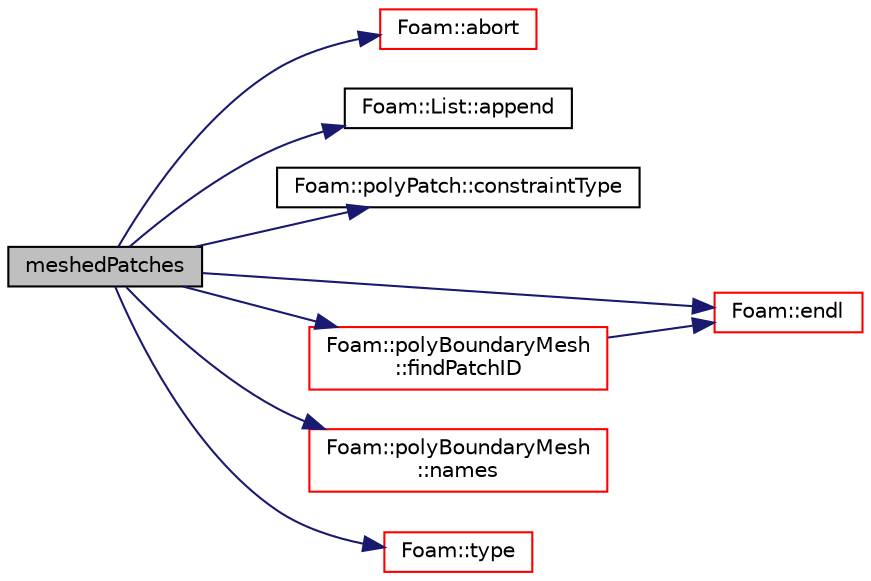 digraph "meshedPatches"
{
  bgcolor="transparent";
  edge [fontname="Helvetica",fontsize="10",labelfontname="Helvetica",labelfontsize="10"];
  node [fontname="Helvetica",fontsize="10",shape=record];
  rankdir="LR";
  Node10480 [label="meshedPatches",height=0.2,width=0.4,color="black", fillcolor="grey75", style="filled", fontcolor="black"];
  Node10480 -> Node10481 [color="midnightblue",fontsize="10",style="solid",fontname="Helvetica"];
  Node10481 [label="Foam::abort",height=0.2,width=0.4,color="red",URL="$a21851.html#a447107a607d03e417307c203fa5fb44b"];
  Node10480 -> Node10526 [color="midnightblue",fontsize="10",style="solid",fontname="Helvetica"];
  Node10526 [label="Foam::List::append",height=0.2,width=0.4,color="black",URL="$a26833.html#a399dd2bf0d9a32016717dc90126f016b",tooltip="Append an element at the end of the list. "];
  Node10480 -> Node10527 [color="midnightblue",fontsize="10",style="solid",fontname="Helvetica"];
  Node10527 [label="Foam::polyPatch::constraintType",height=0.2,width=0.4,color="black",URL="$a28633.html#a94d41891ba1cc56cdc7b1b2e76107c02",tooltip="Return true if the given type is a constraint type. "];
  Node10480 -> Node10488 [color="midnightblue",fontsize="10",style="solid",fontname="Helvetica"];
  Node10488 [label="Foam::endl",height=0.2,width=0.4,color="red",URL="$a21851.html#a2db8fe02a0d3909e9351bb4275b23ce4",tooltip="Add newline and flush stream. "];
  Node10480 -> Node10528 [color="midnightblue",fontsize="10",style="solid",fontname="Helvetica"];
  Node10528 [label="Foam::polyBoundaryMesh\l::findPatchID",height=0.2,width=0.4,color="red",URL="$a28557.html#ac89fe0aab9fe12bd4f0d3807495fe72b",tooltip="Find patch index given a name. "];
  Node10528 -> Node10488 [color="midnightblue",fontsize="10",style="solid",fontname="Helvetica"];
  Node10480 -> Node10532 [color="midnightblue",fontsize="10",style="solid",fontname="Helvetica"];
  Node10532 [label="Foam::polyBoundaryMesh\l::names",height=0.2,width=0.4,color="red",URL="$a28557.html#ada6aa4fc7adb36994dc5e27d319a3acc",tooltip="Return a list of patch names. "];
  Node10480 -> Node10534 [color="midnightblue",fontsize="10",style="solid",fontname="Helvetica"];
  Node10534 [label="Foam::type",height=0.2,width=0.4,color="red",URL="$a21851.html#aec48583af672626378f501eb9fc32cd1",tooltip="Return the file type: DIRECTORY or FILE. "];
}
